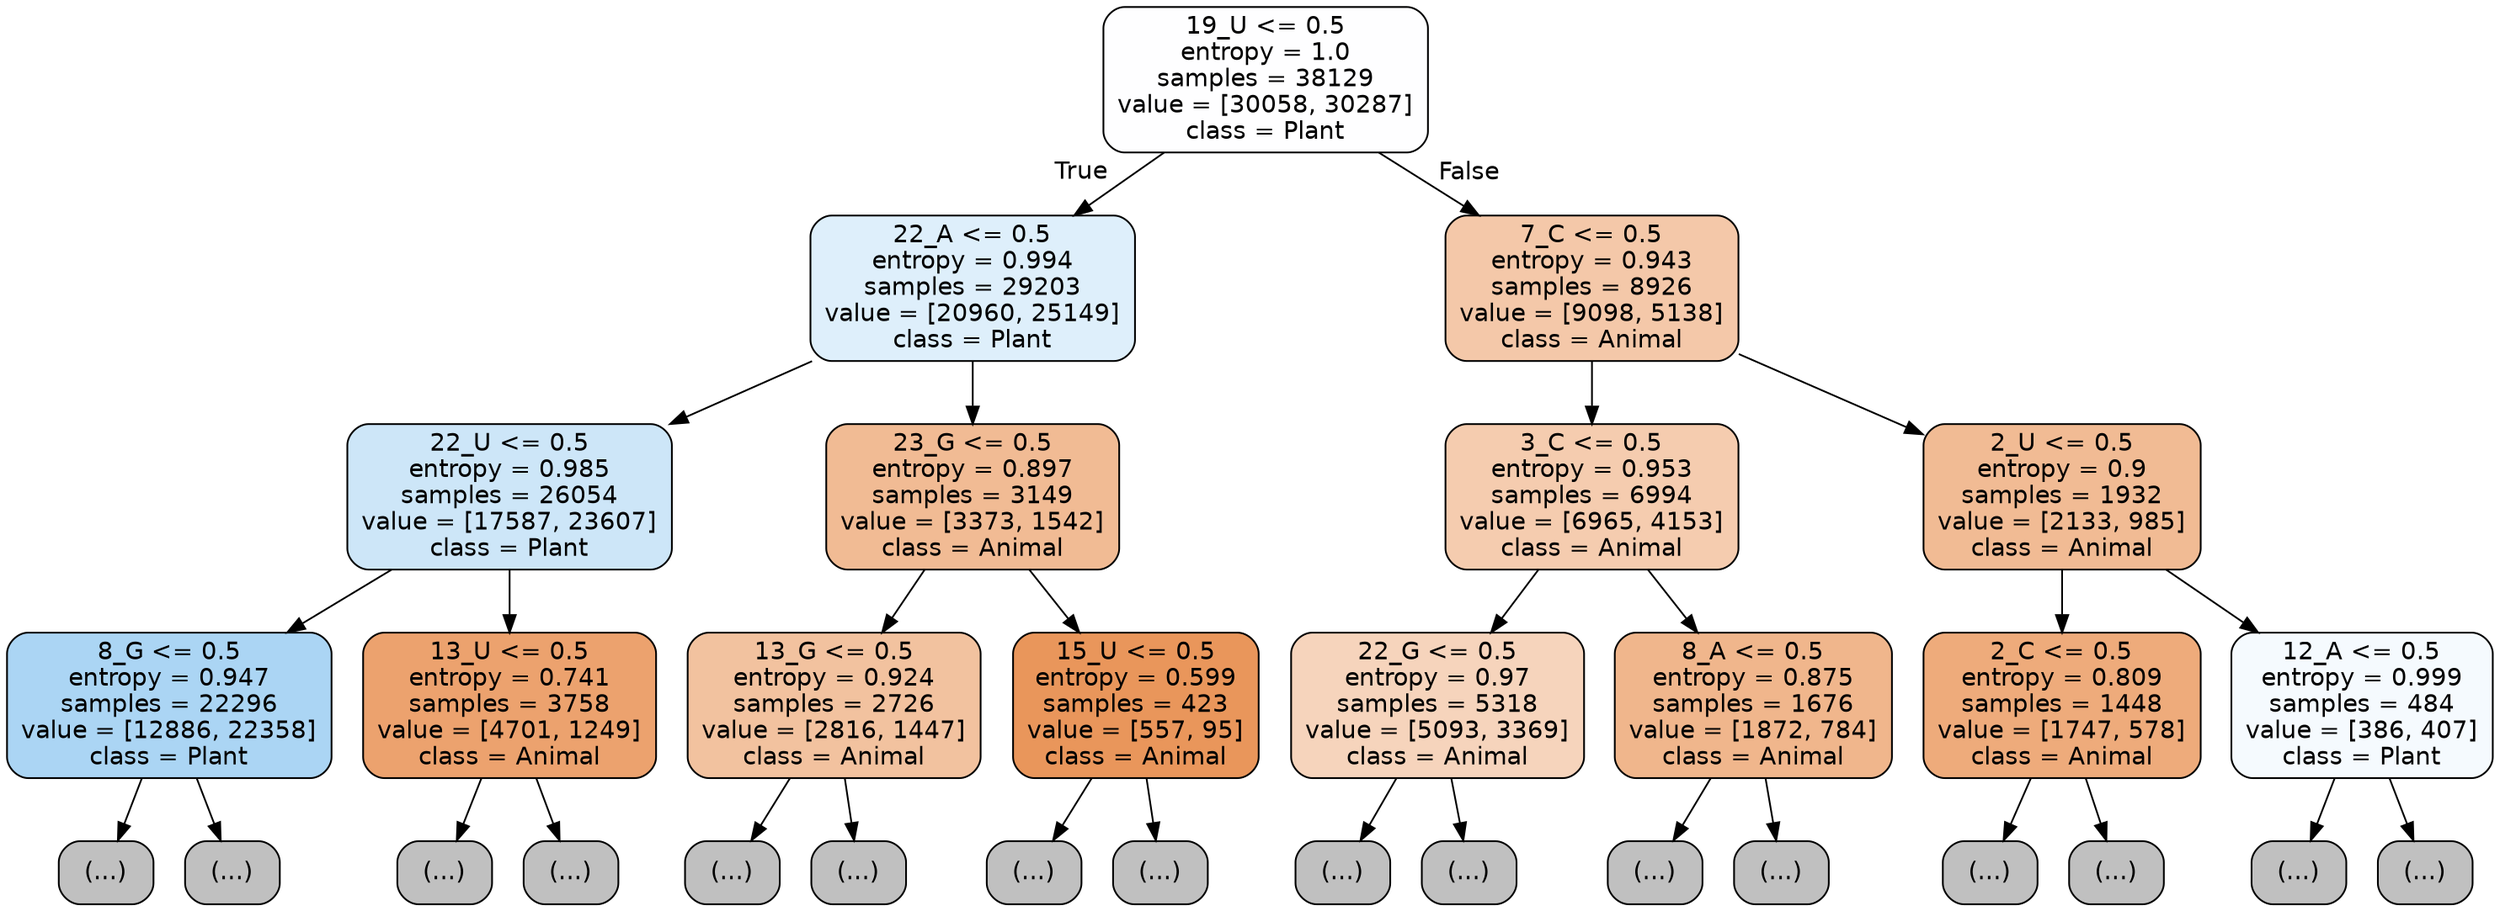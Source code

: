 digraph Tree {
node [shape=box, style="filled, rounded", color="black", fontname="helvetica"] ;
edge [fontname="helvetica"] ;
0 [label="19_U <= 0.5\nentropy = 1.0\nsamples = 38129\nvalue = [30058, 30287]\nclass = Plant", fillcolor="#fefeff"] ;
1 [label="22_A <= 0.5\nentropy = 0.994\nsamples = 29203\nvalue = [20960, 25149]\nclass = Plant", fillcolor="#deeffb"] ;
0 -> 1 [labeldistance=2.5, labelangle=45, headlabel="True"] ;
2 [label="22_U <= 0.5\nentropy = 0.985\nsamples = 26054\nvalue = [17587, 23607]\nclass = Plant", fillcolor="#cde6f8"] ;
1 -> 2 ;
3 [label="8_G <= 0.5\nentropy = 0.947\nsamples = 22296\nvalue = [12886, 22358]\nclass = Plant", fillcolor="#abd5f4"] ;
2 -> 3 ;
4 [label="(...)", fillcolor="#C0C0C0"] ;
3 -> 4 ;
6943 [label="(...)", fillcolor="#C0C0C0"] ;
3 -> 6943 ;
9578 [label="13_U <= 0.5\nentropy = 0.741\nsamples = 3758\nvalue = [4701, 1249]\nclass = Animal", fillcolor="#eca26e"] ;
2 -> 9578 ;
9579 [label="(...)", fillcolor="#C0C0C0"] ;
9578 -> 9579 ;
10674 [label="(...)", fillcolor="#C0C0C0"] ;
9578 -> 10674 ;
11101 [label="23_G <= 0.5\nentropy = 0.897\nsamples = 3149\nvalue = [3373, 1542]\nclass = Animal", fillcolor="#f1bb94"] ;
1 -> 11101 ;
11102 [label="13_G <= 0.5\nentropy = 0.924\nsamples = 2726\nvalue = [2816, 1447]\nclass = Animal", fillcolor="#f2c29f"] ;
11101 -> 11102 ;
11103 [label="(...)", fillcolor="#C0C0C0"] ;
11102 -> 11103 ;
12046 [label="(...)", fillcolor="#C0C0C0"] ;
11102 -> 12046 ;
12399 [label="15_U <= 0.5\nentropy = 0.599\nsamples = 423\nvalue = [557, 95]\nclass = Animal", fillcolor="#e9965b"] ;
11101 -> 12399 ;
12400 [label="(...)", fillcolor="#C0C0C0"] ;
12399 -> 12400 ;
12527 [label="(...)", fillcolor="#C0C0C0"] ;
12399 -> 12527 ;
12552 [label="7_C <= 0.5\nentropy = 0.943\nsamples = 8926\nvalue = [9098, 5138]\nclass = Animal", fillcolor="#f4c8a9"] ;
0 -> 12552 [labeldistance=2.5, labelangle=-45, headlabel="False"] ;
12553 [label="3_C <= 0.5\nentropy = 0.953\nsamples = 6994\nvalue = [6965, 4153]\nclass = Animal", fillcolor="#f5ccaf"] ;
12552 -> 12553 ;
12554 [label="22_G <= 0.5\nentropy = 0.97\nsamples = 5318\nvalue = [5093, 3369]\nclass = Animal", fillcolor="#f6d4bc"] ;
12553 -> 12554 ;
12555 [label="(...)", fillcolor="#C0C0C0"] ;
12554 -> 12555 ;
14996 [label="(...)", fillcolor="#C0C0C0"] ;
12554 -> 14996 ;
15233 [label="8_A <= 0.5\nentropy = 0.875\nsamples = 1676\nvalue = [1872, 784]\nclass = Animal", fillcolor="#f0b68c"] ;
12553 -> 15233 ;
15234 [label="(...)", fillcolor="#C0C0C0"] ;
15233 -> 15234 ;
15819 [label="(...)", fillcolor="#C0C0C0"] ;
15233 -> 15819 ;
15954 [label="2_U <= 0.5\nentropy = 0.9\nsamples = 1932\nvalue = [2133, 985]\nclass = Animal", fillcolor="#f1bb94"] ;
12552 -> 15954 ;
15955 [label="2_C <= 0.5\nentropy = 0.809\nsamples = 1448\nvalue = [1747, 578]\nclass = Animal", fillcolor="#eeab7b"] ;
15954 -> 15955 ;
15956 [label="(...)", fillcolor="#C0C0C0"] ;
15955 -> 15956 ;
16425 [label="(...)", fillcolor="#C0C0C0"] ;
15955 -> 16425 ;
16616 [label="12_A <= 0.5\nentropy = 0.999\nsamples = 484\nvalue = [386, 407]\nclass = Plant", fillcolor="#f5fafe"] ;
15954 -> 16616 ;
16617 [label="(...)", fillcolor="#C0C0C0"] ;
16616 -> 16617 ;
16804 [label="(...)", fillcolor="#C0C0C0"] ;
16616 -> 16804 ;
}